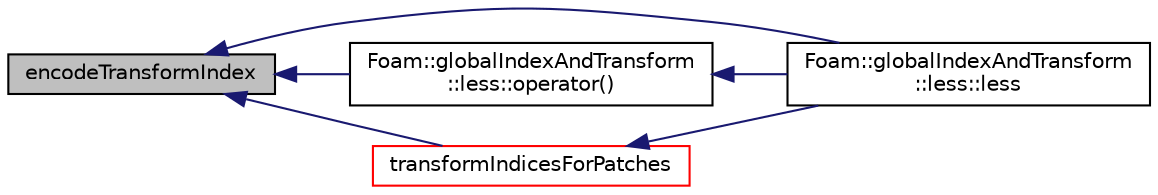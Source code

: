 digraph "encodeTransformIndex"
{
  bgcolor="transparent";
  edge [fontname="Helvetica",fontsize="10",labelfontname="Helvetica",labelfontsize="10"];
  node [fontname="Helvetica",fontsize="10",shape=record];
  rankdir="LR";
  Node163 [label="encodeTransformIndex",height=0.2,width=0.4,color="black", fillcolor="grey75", style="filled", fontcolor="black"];
  Node163 -> Node164 [dir="back",color="midnightblue",fontsize="10",style="solid",fontname="Helvetica"];
  Node164 [label="Foam::globalIndexAndTransform\l::less::less",height=0.2,width=0.4,color="black",URL="$a28853.html#a9895380888f2c4618ac4d892dee1d024"];
  Node163 -> Node165 [dir="back",color="midnightblue",fontsize="10",style="solid",fontname="Helvetica"];
  Node165 [label="Foam::globalIndexAndTransform\l::less::operator()",height=0.2,width=0.4,color="black",URL="$a28853.html#a6353a373f980ef6bf4f8ffef7bf093f3"];
  Node165 -> Node164 [dir="back",color="midnightblue",fontsize="10",style="solid",fontname="Helvetica"];
  Node163 -> Node166 [dir="back",color="midnightblue",fontsize="10",style="solid",fontname="Helvetica"];
  Node166 [label="transformIndicesForPatches",height=0.2,width=0.4,color="red",URL="$a28849.html#a00076648153dc2996ad3ceebc7fd643b",tooltip="Access the all of the indices of the transform. "];
  Node166 -> Node164 [dir="back",color="midnightblue",fontsize="10",style="solid",fontname="Helvetica"];
}
